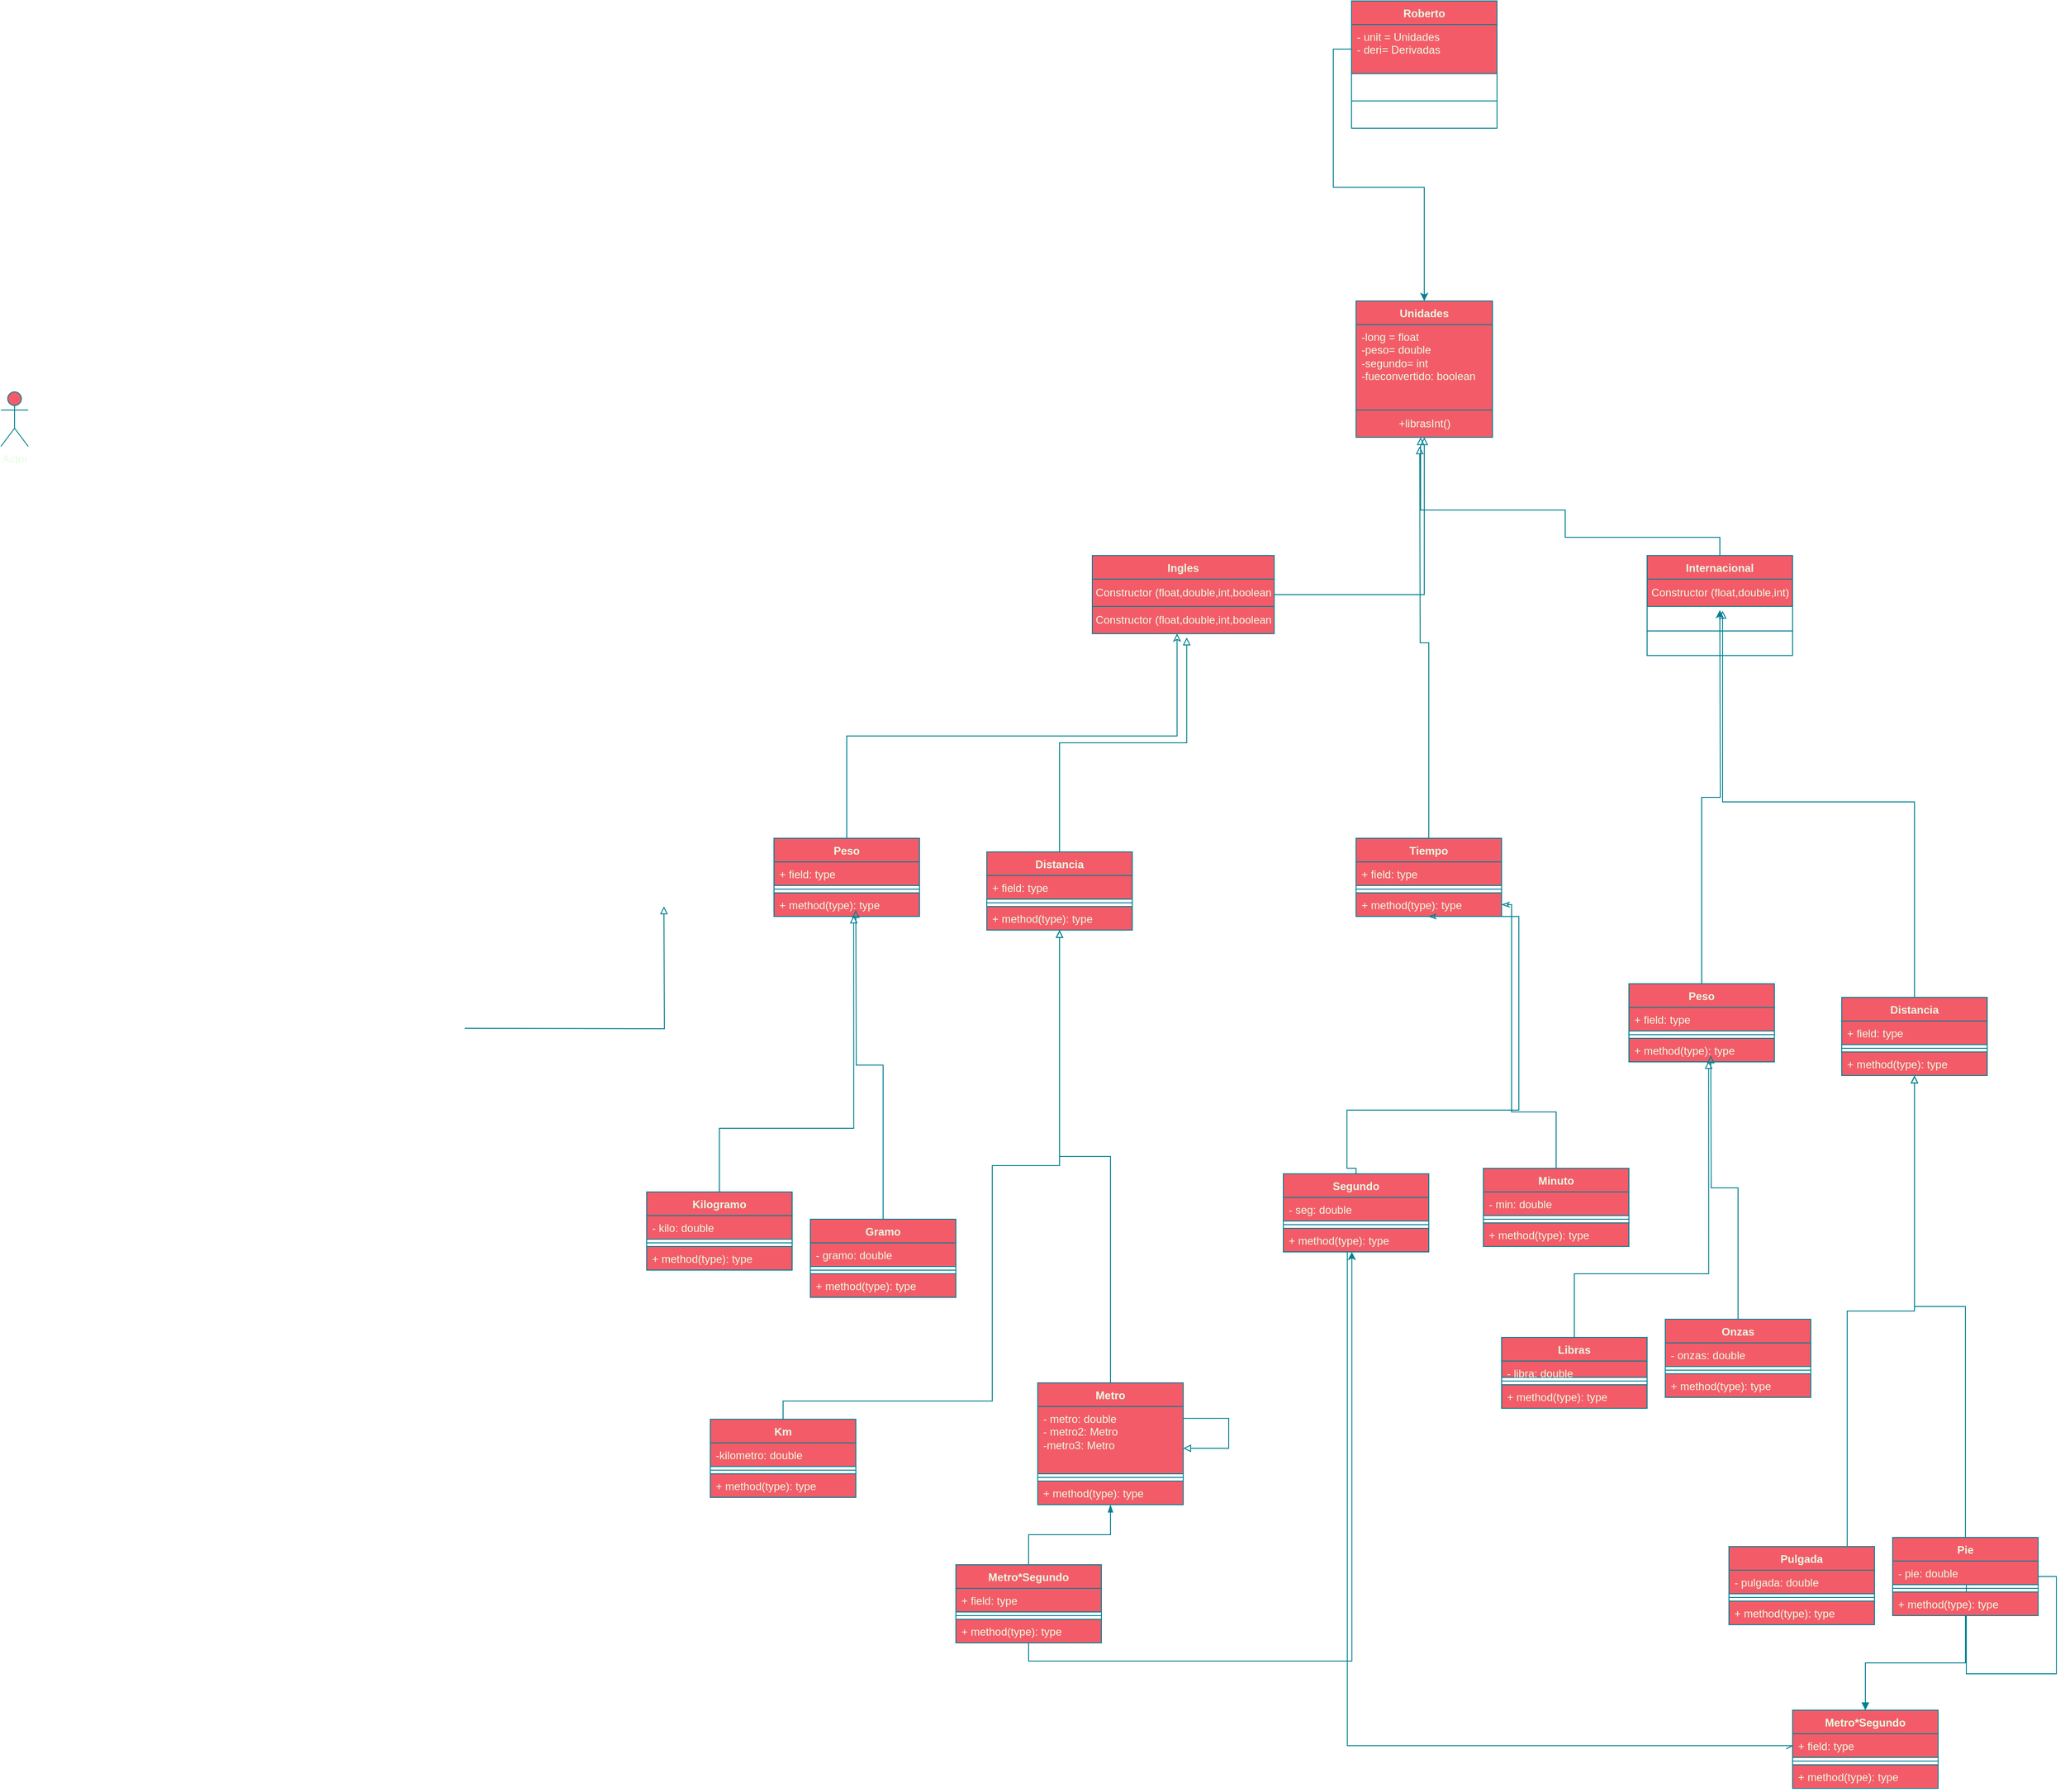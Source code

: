 <mxfile version="21.7.5" type="device">
  <diagram id="C5RBs43oDa-KdzZeNtuy" name="Page-1">
    <mxGraphModel dx="4323" dy="2714" grid="1" gridSize="10" guides="1" tooltips="1" connect="1" arrows="1" fold="1" page="1" pageScale="1" pageWidth="1169" pageHeight="1654" math="0" shadow="0">
      <root>
        <mxCell id="WIyWlLk6GJQsqaUBKTNV-0" />
        <mxCell id="WIyWlLk6GJQsqaUBKTNV-1" parent="WIyWlLk6GJQsqaUBKTNV-0" />
        <mxCell id="VyTXjk0kCN2HJbm0S18i-4" value="Unidades" style="swimlane;fontStyle=1;align=center;verticalAlign=top;childLayout=stackLayout;horizontal=1;startSize=26;horizontalStack=0;resizeParent=1;resizeParentMax=0;resizeLast=0;collapsible=1;marginBottom=0;whiteSpace=wrap;html=1;fillColor=#F45B69;strokeColor=#028090;labelBackgroundColor=none;fontColor=#E4FDE1;" parent="WIyWlLk6GJQsqaUBKTNV-1" vertex="1">
          <mxGeometry x="90" y="60" width="150" height="150" as="geometry" />
        </mxCell>
        <mxCell id="VyTXjk0kCN2HJbm0S18i-5" value="-long = float&lt;br&gt;-peso= double&lt;br&gt;-segundo= int&lt;br&gt;-fueconvertido: boolean" style="text;strokeColor=#028090;fillColor=#F45B69;align=left;verticalAlign=top;spacingLeft=4;spacingRight=4;overflow=hidden;rotatable=0;points=[[0,0.5],[1,0.5]];portConstraint=eastwest;whiteSpace=wrap;html=1;labelBackgroundColor=none;fontColor=#E4FDE1;" parent="VyTXjk0kCN2HJbm0S18i-4" vertex="1">
          <mxGeometry y="26" width="150" height="94" as="geometry" />
        </mxCell>
        <mxCell id="dSp-UwlXpoQH9ZYIVEOs-34" value="+librasInt()" style="text;html=1;align=center;verticalAlign=middle;resizable=0;points=[];autosize=1;fillColor=#F45B69;strokeColor=#028090;labelBackgroundColor=none;fontColor=#E4FDE1;" parent="VyTXjk0kCN2HJbm0S18i-4" vertex="1">
          <mxGeometry y="120" width="150" height="30" as="geometry" />
        </mxCell>
        <mxCell id="dSp-UwlXpoQH9ZYIVEOs-2" style="edgeStyle=orthogonalEdgeStyle;rounded=0;orthogonalLoop=1;jettySize=auto;html=1;exitX=0.5;exitY=0;exitDx=0;exitDy=0;endArrow=block;endFill=0;fillColor=#F45B69;strokeColor=#028090;labelBackgroundColor=none;fontColor=default;" parent="WIyWlLk6GJQsqaUBKTNV-1" source="VyTXjk0kCN2HJbm0S18i-8" target="VyTXjk0kCN2HJbm0S18i-4" edge="1">
          <mxGeometry relative="1" as="geometry">
            <mxPoint x="160.61" y="231.976" as="targetPoint" />
            <Array as="points">
              <mxPoint x="320" y="320" />
              <mxPoint x="320" y="290" />
              <mxPoint x="161" y="290" />
            </Array>
          </mxGeometry>
        </mxCell>
        <mxCell id="VyTXjk0kCN2HJbm0S18i-8" value="Internacional" style="swimlane;fontStyle=1;align=center;verticalAlign=top;childLayout=stackLayout;horizontal=1;startSize=26;horizontalStack=0;resizeParent=1;resizeParentMax=0;resizeLast=0;collapsible=1;marginBottom=0;whiteSpace=wrap;html=1;fillColor=#F45B69;strokeColor=#028090;labelBackgroundColor=none;fontColor=#E4FDE1;" parent="WIyWlLk6GJQsqaUBKTNV-1" vertex="1">
          <mxGeometry x="410" y="340" width="160" height="110" as="geometry" />
        </mxCell>
        <mxCell id="dSp-UwlXpoQH9ZYIVEOs-40" value="Constructor (float,double,int)" style="text;html=1;align=center;verticalAlign=middle;resizable=0;points=[];autosize=1;strokeColor=#028090;fillColor=#F45B69;labelBackgroundColor=none;fontColor=#E4FDE1;" parent="VyTXjk0kCN2HJbm0S18i-8" vertex="1">
          <mxGeometry y="26" width="160" height="30" as="geometry" />
        </mxCell>
        <mxCell id="VyTXjk0kCN2HJbm0S18i-10" value="" style="line;strokeWidth=1;fillColor=#F45B69;align=left;verticalAlign=middle;spacingTop=-1;spacingLeft=3;spacingRight=3;rotatable=0;labelPosition=right;points=[];portConstraint=eastwest;strokeColor=#028090;labelBackgroundColor=none;fontColor=#E4FDE1;" parent="VyTXjk0kCN2HJbm0S18i-8" vertex="1">
          <mxGeometry y="56" width="160" height="54" as="geometry" />
        </mxCell>
        <mxCell id="dSp-UwlXpoQH9ZYIVEOs-1" style="edgeStyle=orthogonalEdgeStyle;rounded=0;orthogonalLoop=1;jettySize=auto;html=1;endArrow=block;endFill=0;fillColor=#F45B69;strokeColor=#028090;labelBackgroundColor=none;fontColor=default;" parent="WIyWlLk6GJQsqaUBKTNV-1" source="dSp-UwlXpoQH9ZYIVEOs-51" target="VyTXjk0kCN2HJbm0S18i-4" edge="1">
          <mxGeometry relative="1" as="geometry">
            <mxPoint x="120" y="330" as="sourcePoint" />
            <mxPoint x="159.93" y="230" as="targetPoint" />
          </mxGeometry>
        </mxCell>
        <mxCell id="dSp-UwlXpoQH9ZYIVEOs-9" value="Roberto" style="swimlane;fontStyle=1;align=center;verticalAlign=top;childLayout=stackLayout;horizontal=1;startSize=26;horizontalStack=0;resizeParent=1;resizeParentMax=0;resizeLast=0;collapsible=1;marginBottom=0;whiteSpace=wrap;html=1;fillColor=#F45B69;strokeColor=#028090;labelBackgroundColor=none;fontColor=#E4FDE1;" parent="WIyWlLk6GJQsqaUBKTNV-1" vertex="1">
          <mxGeometry x="85" y="-270" width="160" height="140" as="geometry" />
        </mxCell>
        <mxCell id="dSp-UwlXpoQH9ZYIVEOs-10" value="- unit = Unidades&lt;br&gt;- deri= Derivadas&lt;br&gt;" style="text;strokeColor=#028090;fillColor=#F45B69;align=left;verticalAlign=top;spacingLeft=4;spacingRight=4;overflow=hidden;rotatable=0;points=[[0,0.5],[1,0.5]];portConstraint=eastwest;whiteSpace=wrap;html=1;labelBackgroundColor=none;fontColor=#E4FDE1;" parent="dSp-UwlXpoQH9ZYIVEOs-9" vertex="1">
          <mxGeometry y="26" width="160" height="54" as="geometry" />
        </mxCell>
        <mxCell id="dSp-UwlXpoQH9ZYIVEOs-11" value="" style="line;strokeWidth=1;fillColor=#F45B69;align=left;verticalAlign=middle;spacingTop=-1;spacingLeft=3;spacingRight=3;rotatable=0;labelPosition=right;points=[];portConstraint=eastwest;strokeColor=#028090;labelBackgroundColor=none;fontColor=#E4FDE1;" parent="dSp-UwlXpoQH9ZYIVEOs-9" vertex="1">
          <mxGeometry y="80" width="160" height="60" as="geometry" />
        </mxCell>
        <mxCell id="dSp-UwlXpoQH9ZYIVEOs-16" style="edgeStyle=orthogonalEdgeStyle;rounded=0;orthogonalLoop=1;jettySize=auto;html=1;exitX=0;exitY=0.5;exitDx=0;exitDy=0;entryX=0.5;entryY=0;entryDx=0;entryDy=0;fillColor=#F45B69;strokeColor=#028090;labelBackgroundColor=none;fontColor=default;" parent="WIyWlLk6GJQsqaUBKTNV-1" source="dSp-UwlXpoQH9ZYIVEOs-10" target="VyTXjk0kCN2HJbm0S18i-4" edge="1">
          <mxGeometry relative="1" as="geometry" />
        </mxCell>
        <mxCell id="dSp-UwlXpoQH9ZYIVEOs-51" value="Ingles" style="swimlane;fontStyle=1;align=center;verticalAlign=top;childLayout=stackLayout;horizontal=1;startSize=26;horizontalStack=0;resizeParent=1;resizeParentMax=0;resizeLast=0;collapsible=1;marginBottom=0;whiteSpace=wrap;html=1;fillColor=#F45B69;strokeColor=#028090;labelBackgroundColor=none;fontColor=#E4FDE1;" parent="WIyWlLk6GJQsqaUBKTNV-1" vertex="1">
          <mxGeometry x="-200" y="340" width="200" height="86" as="geometry" />
        </mxCell>
        <mxCell id="dSp-UwlXpoQH9ZYIVEOs-46" value="Constructor (float,double,int,boolean" style="text;html=1;align=center;verticalAlign=middle;resizable=0;points=[];autosize=1;strokeColor=#028090;fillColor=#F45B69;labelBackgroundColor=none;fontColor=#E4FDE1;" parent="dSp-UwlXpoQH9ZYIVEOs-51" vertex="1">
          <mxGeometry y="26" width="200" height="30" as="geometry" />
        </mxCell>
        <mxCell id="SeGdhE533P4ftX6IuMBv-0" value="Constructor (float,double,int,boolean" style="text;html=1;align=center;verticalAlign=middle;resizable=0;points=[];autosize=1;strokeColor=#028090;fillColor=#F45B69;labelBackgroundColor=none;fontColor=#E4FDE1;" vertex="1" parent="dSp-UwlXpoQH9ZYIVEOs-51">
          <mxGeometry y="56" width="200" height="30" as="geometry" />
        </mxCell>
        <mxCell id="SeGdhE533P4ftX6IuMBv-14" style="edgeStyle=orthogonalEdgeStyle;rounded=0;orthogonalLoop=1;jettySize=auto;html=1;exitX=0.5;exitY=0;exitDx=0;exitDy=0;endArrow=classic;endFill=0;fillColor=#F45B69;strokeColor=#028090;labelBackgroundColor=none;fontColor=default;entryX=0.466;entryY=0.997;entryDx=0;entryDy=0;entryPerimeter=0;" edge="1" parent="WIyWlLk6GJQsqaUBKTNV-1" source="SeGdhE533P4ftX6IuMBv-5" target="SeGdhE533P4ftX6IuMBv-0">
          <mxGeometry relative="1" as="geometry">
            <mxPoint x="100" y="420" as="targetPoint" />
          </mxGeometry>
        </mxCell>
        <mxCell id="SeGdhE533P4ftX6IuMBv-5" value="Peso" style="swimlane;fontStyle=1;align=center;verticalAlign=top;childLayout=stackLayout;horizontal=1;startSize=26;horizontalStack=0;resizeParent=1;resizeParentMax=0;resizeLast=0;collapsible=1;marginBottom=0;whiteSpace=wrap;html=1;fillColor=#F45B69;strokeColor=#028090;labelBackgroundColor=none;fontColor=#E4FDE1;" vertex="1" parent="WIyWlLk6GJQsqaUBKTNV-1">
          <mxGeometry x="-550" y="651" width="160" height="86" as="geometry" />
        </mxCell>
        <mxCell id="SeGdhE533P4ftX6IuMBv-6" value="+ field: type" style="text;strokeColor=#028090;fillColor=#F45B69;align=left;verticalAlign=top;spacingLeft=4;spacingRight=4;overflow=hidden;rotatable=0;points=[[0,0.5],[1,0.5]];portConstraint=eastwest;whiteSpace=wrap;html=1;labelBackgroundColor=none;fontColor=#E4FDE1;" vertex="1" parent="SeGdhE533P4ftX6IuMBv-5">
          <mxGeometry y="26" width="160" height="26" as="geometry" />
        </mxCell>
        <mxCell id="SeGdhE533P4ftX6IuMBv-7" value="" style="line;strokeWidth=1;fillColor=#F45B69;align=left;verticalAlign=middle;spacingTop=-1;spacingLeft=3;spacingRight=3;rotatable=0;labelPosition=right;points=[];portConstraint=eastwest;strokeColor=#028090;labelBackgroundColor=none;fontColor=#E4FDE1;" vertex="1" parent="SeGdhE533P4ftX6IuMBv-5">
          <mxGeometry y="52" width="160" height="8" as="geometry" />
        </mxCell>
        <mxCell id="SeGdhE533P4ftX6IuMBv-8" value="+ method(type): type" style="text;strokeColor=#028090;fillColor=#F45B69;align=left;verticalAlign=top;spacingLeft=4;spacingRight=4;overflow=hidden;rotatable=0;points=[[0,0.5],[1,0.5]];portConstraint=eastwest;whiteSpace=wrap;html=1;labelBackgroundColor=none;fontColor=#E4FDE1;" vertex="1" parent="SeGdhE533P4ftX6IuMBv-5">
          <mxGeometry y="60" width="160" height="26" as="geometry" />
        </mxCell>
        <mxCell id="SeGdhE533P4ftX6IuMBv-15" style="edgeStyle=orthogonalEdgeStyle;rounded=0;orthogonalLoop=1;jettySize=auto;html=1;exitX=0.5;exitY=0;exitDx=0;exitDy=0;entryX=0.519;entryY=1.143;entryDx=0;entryDy=0;entryPerimeter=0;endArrow=block;endFill=0;fillColor=#F45B69;strokeColor=#028090;labelBackgroundColor=none;fontColor=default;" edge="1" parent="WIyWlLk6GJQsqaUBKTNV-1" source="SeGdhE533P4ftX6IuMBv-9" target="SeGdhE533P4ftX6IuMBv-0">
          <mxGeometry relative="1" as="geometry" />
        </mxCell>
        <mxCell id="SeGdhE533P4ftX6IuMBv-9" value="Distancia" style="swimlane;fontStyle=1;align=center;verticalAlign=top;childLayout=stackLayout;horizontal=1;startSize=26;horizontalStack=0;resizeParent=1;resizeParentMax=0;resizeLast=0;collapsible=1;marginBottom=0;whiteSpace=wrap;html=1;fillColor=#F45B69;strokeColor=#028090;labelBackgroundColor=none;fontColor=#E4FDE1;" vertex="1" parent="WIyWlLk6GJQsqaUBKTNV-1">
          <mxGeometry x="-316" y="666" width="160" height="86" as="geometry" />
        </mxCell>
        <mxCell id="SeGdhE533P4ftX6IuMBv-10" value="+ field: type" style="text;strokeColor=#028090;fillColor=#F45B69;align=left;verticalAlign=top;spacingLeft=4;spacingRight=4;overflow=hidden;rotatable=0;points=[[0,0.5],[1,0.5]];portConstraint=eastwest;whiteSpace=wrap;html=1;labelBackgroundColor=none;fontColor=#E4FDE1;" vertex="1" parent="SeGdhE533P4ftX6IuMBv-9">
          <mxGeometry y="26" width="160" height="26" as="geometry" />
        </mxCell>
        <mxCell id="SeGdhE533P4ftX6IuMBv-11" value="" style="line;strokeWidth=1;fillColor=#F45B69;align=left;verticalAlign=middle;spacingTop=-1;spacingLeft=3;spacingRight=3;rotatable=0;labelPosition=right;points=[];portConstraint=eastwest;strokeColor=#028090;labelBackgroundColor=none;fontColor=#E4FDE1;" vertex="1" parent="SeGdhE533P4ftX6IuMBv-9">
          <mxGeometry y="52" width="160" height="8" as="geometry" />
        </mxCell>
        <mxCell id="SeGdhE533P4ftX6IuMBv-12" value="+ method(type): type" style="text;strokeColor=#028090;fillColor=#F45B69;align=left;verticalAlign=top;spacingLeft=4;spacingRight=4;overflow=hidden;rotatable=0;points=[[0,0.5],[1,0.5]];portConstraint=eastwest;whiteSpace=wrap;html=1;labelBackgroundColor=none;fontColor=#E4FDE1;" vertex="1" parent="SeGdhE533P4ftX6IuMBv-9">
          <mxGeometry y="60" width="160" height="26" as="geometry" />
        </mxCell>
        <mxCell id="SeGdhE533P4ftX6IuMBv-86" style="edgeStyle=orthogonalEdgeStyle;rounded=0;orthogonalLoop=1;jettySize=auto;html=1;exitX=0.5;exitY=0;exitDx=0;exitDy=0;entryX=0.548;entryY=0.962;entryDx=0;entryDy=0;entryPerimeter=0;endArrow=block;endFill=0;fillColor=#F45B69;strokeColor=#028090;labelBackgroundColor=none;fontColor=default;" edge="1" parent="WIyWlLk6GJQsqaUBKTNV-1" source="SeGdhE533P4ftX6IuMBv-70" target="SeGdhE533P4ftX6IuMBv-8">
          <mxGeometry relative="1" as="geometry">
            <Array as="points">
              <mxPoint x="-610" y="970" />
              <mxPoint x="-462" y="970" />
            </Array>
          </mxGeometry>
        </mxCell>
        <mxCell id="SeGdhE533P4ftX6IuMBv-70" value="Kilogramo" style="swimlane;fontStyle=1;align=center;verticalAlign=top;childLayout=stackLayout;horizontal=1;startSize=26;horizontalStack=0;resizeParent=1;resizeParentMax=0;resizeLast=0;collapsible=1;marginBottom=0;whiteSpace=wrap;html=1;fillColor=#F45B69;strokeColor=#028090;labelBackgroundColor=none;fontColor=#E4FDE1;" vertex="1" parent="WIyWlLk6GJQsqaUBKTNV-1">
          <mxGeometry x="-690" y="1040" width="160" height="86" as="geometry" />
        </mxCell>
        <mxCell id="SeGdhE533P4ftX6IuMBv-71" value="- kilo: double" style="text;strokeColor=#028090;fillColor=#F45B69;align=left;verticalAlign=top;spacingLeft=4;spacingRight=4;overflow=hidden;rotatable=0;points=[[0,0.5],[1,0.5]];portConstraint=eastwest;whiteSpace=wrap;html=1;labelBackgroundColor=none;fontColor=#E4FDE1;" vertex="1" parent="SeGdhE533P4ftX6IuMBv-70">
          <mxGeometry y="26" width="160" height="26" as="geometry" />
        </mxCell>
        <mxCell id="SeGdhE533P4ftX6IuMBv-72" value="" style="line;strokeWidth=1;fillColor=#F45B69;align=left;verticalAlign=middle;spacingTop=-1;spacingLeft=3;spacingRight=3;rotatable=0;labelPosition=right;points=[];portConstraint=eastwest;strokeColor=#028090;labelBackgroundColor=none;fontColor=#E4FDE1;" vertex="1" parent="SeGdhE533P4ftX6IuMBv-70">
          <mxGeometry y="52" width="160" height="8" as="geometry" />
        </mxCell>
        <mxCell id="SeGdhE533P4ftX6IuMBv-73" value="+ method(type): type" style="text;strokeColor=#028090;fillColor=#F45B69;align=left;verticalAlign=top;spacingLeft=4;spacingRight=4;overflow=hidden;rotatable=0;points=[[0,0.5],[1,0.5]];portConstraint=eastwest;whiteSpace=wrap;html=1;labelBackgroundColor=none;fontColor=#E4FDE1;" vertex="1" parent="SeGdhE533P4ftX6IuMBv-70">
          <mxGeometry y="60" width="160" height="26" as="geometry" />
        </mxCell>
        <mxCell id="SeGdhE533P4ftX6IuMBv-87" style="edgeStyle=orthogonalEdgeStyle;rounded=0;orthogonalLoop=1;jettySize=auto;html=1;exitX=0.5;exitY=0;exitDx=0;exitDy=0;endArrow=block;endFill=0;fillColor=#F45B69;strokeColor=#028090;labelBackgroundColor=none;fontColor=default;" edge="1" parent="WIyWlLk6GJQsqaUBKTNV-1" source="SeGdhE533P4ftX6IuMBv-74">
          <mxGeometry relative="1" as="geometry">
            <mxPoint x="-460" y="730" as="targetPoint" />
          </mxGeometry>
        </mxCell>
        <mxCell id="SeGdhE533P4ftX6IuMBv-74" value="Gramo" style="swimlane;fontStyle=1;align=center;verticalAlign=top;childLayout=stackLayout;horizontal=1;startSize=26;horizontalStack=0;resizeParent=1;resizeParentMax=0;resizeLast=0;collapsible=1;marginBottom=0;whiteSpace=wrap;html=1;fillColor=#F45B69;strokeColor=#028090;labelBackgroundColor=none;fontColor=#E4FDE1;" vertex="1" parent="WIyWlLk6GJQsqaUBKTNV-1">
          <mxGeometry x="-510" y="1070" width="160" height="86" as="geometry" />
        </mxCell>
        <mxCell id="SeGdhE533P4ftX6IuMBv-75" value="- gramo: double" style="text;strokeColor=#028090;fillColor=#F45B69;align=left;verticalAlign=top;spacingLeft=4;spacingRight=4;overflow=hidden;rotatable=0;points=[[0,0.5],[1,0.5]];portConstraint=eastwest;whiteSpace=wrap;html=1;labelBackgroundColor=none;fontColor=#E4FDE1;" vertex="1" parent="SeGdhE533P4ftX6IuMBv-74">
          <mxGeometry y="26" width="160" height="26" as="geometry" />
        </mxCell>
        <mxCell id="SeGdhE533P4ftX6IuMBv-76" value="" style="line;strokeWidth=1;fillColor=#F45B69;align=left;verticalAlign=middle;spacingTop=-1;spacingLeft=3;spacingRight=3;rotatable=0;labelPosition=right;points=[];portConstraint=eastwest;strokeColor=#028090;labelBackgroundColor=none;fontColor=#E4FDE1;" vertex="1" parent="SeGdhE533P4ftX6IuMBv-74">
          <mxGeometry y="52" width="160" height="8" as="geometry" />
        </mxCell>
        <mxCell id="SeGdhE533P4ftX6IuMBv-77" value="+ method(type): type" style="text;strokeColor=#028090;fillColor=#F45B69;align=left;verticalAlign=top;spacingLeft=4;spacingRight=4;overflow=hidden;rotatable=0;points=[[0,0.5],[1,0.5]];portConstraint=eastwest;whiteSpace=wrap;html=1;labelBackgroundColor=none;fontColor=#E4FDE1;" vertex="1" parent="SeGdhE533P4ftX6IuMBv-74">
          <mxGeometry y="60" width="160" height="26" as="geometry" />
        </mxCell>
        <mxCell id="SeGdhE533P4ftX6IuMBv-89" style="edgeStyle=orthogonalEdgeStyle;rounded=0;orthogonalLoop=1;jettySize=auto;html=1;exitX=0.5;exitY=0;exitDx=0;exitDy=0;endArrow=block;endFill=0;fillColor=#F45B69;strokeColor=#028090;labelBackgroundColor=none;fontColor=default;" edge="1" parent="WIyWlLk6GJQsqaUBKTNV-1" source="SeGdhE533P4ftX6IuMBv-78" target="SeGdhE533P4ftX6IuMBv-9">
          <mxGeometry relative="1" as="geometry">
            <Array as="points">
              <mxPoint x="-310" y="1270" />
              <mxPoint x="-310" y="1011" />
              <mxPoint x="-236" y="1011" />
            </Array>
          </mxGeometry>
        </mxCell>
        <mxCell id="SeGdhE533P4ftX6IuMBv-78" value="Km" style="swimlane;fontStyle=1;align=center;verticalAlign=top;childLayout=stackLayout;horizontal=1;startSize=26;horizontalStack=0;resizeParent=1;resizeParentMax=0;resizeLast=0;collapsible=1;marginBottom=0;whiteSpace=wrap;html=1;fillColor=#F45B69;strokeColor=#028090;labelBackgroundColor=none;fontColor=#E4FDE1;" vertex="1" parent="WIyWlLk6GJQsqaUBKTNV-1">
          <mxGeometry x="-620" y="1290" width="160" height="86" as="geometry" />
        </mxCell>
        <mxCell id="SeGdhE533P4ftX6IuMBv-79" value="-kilometro: double" style="text;strokeColor=#028090;fillColor=#F45B69;align=left;verticalAlign=top;spacingLeft=4;spacingRight=4;overflow=hidden;rotatable=0;points=[[0,0.5],[1,0.5]];portConstraint=eastwest;whiteSpace=wrap;html=1;labelBackgroundColor=none;fontColor=#E4FDE1;" vertex="1" parent="SeGdhE533P4ftX6IuMBv-78">
          <mxGeometry y="26" width="160" height="26" as="geometry" />
        </mxCell>
        <mxCell id="SeGdhE533P4ftX6IuMBv-80" value="" style="line;strokeWidth=1;fillColor=#F45B69;align=left;verticalAlign=middle;spacingTop=-1;spacingLeft=3;spacingRight=3;rotatable=0;labelPosition=right;points=[];portConstraint=eastwest;strokeColor=#028090;labelBackgroundColor=none;fontColor=#E4FDE1;" vertex="1" parent="SeGdhE533P4ftX6IuMBv-78">
          <mxGeometry y="52" width="160" height="8" as="geometry" />
        </mxCell>
        <mxCell id="SeGdhE533P4ftX6IuMBv-81" value="+ method(type): type" style="text;strokeColor=#028090;fillColor=#F45B69;align=left;verticalAlign=top;spacingLeft=4;spacingRight=4;overflow=hidden;rotatable=0;points=[[0,0.5],[1,0.5]];portConstraint=eastwest;whiteSpace=wrap;html=1;labelBackgroundColor=none;fontColor=#E4FDE1;" vertex="1" parent="SeGdhE533P4ftX6IuMBv-78">
          <mxGeometry y="60" width="160" height="26" as="geometry" />
        </mxCell>
        <mxCell id="SeGdhE533P4ftX6IuMBv-91" style="edgeStyle=orthogonalEdgeStyle;rounded=0;orthogonalLoop=1;jettySize=auto;html=1;exitX=0.5;exitY=0;exitDx=0;exitDy=0;endArrow=block;endFill=0;fillColor=#F45B69;strokeColor=#028090;labelBackgroundColor=none;fontColor=default;" edge="1" parent="WIyWlLk6GJQsqaUBKTNV-1" source="SeGdhE533P4ftX6IuMBv-82" target="SeGdhE533P4ftX6IuMBv-9">
          <mxGeometry relative="1" as="geometry" />
        </mxCell>
        <mxCell id="SeGdhE533P4ftX6IuMBv-163" style="edgeStyle=orthogonalEdgeStyle;rounded=0;orthogonalLoop=1;jettySize=auto;html=1;exitX=0.5;exitY=1;exitDx=0;exitDy=0;entryX=0.5;entryY=0;entryDx=0;entryDy=0;strokeColor=#028090;fontColor=#E4FDE1;fillColor=#F45B69;startArrow=blockThin;startFill=1;endArrow=none;endFill=0;" edge="1" parent="WIyWlLk6GJQsqaUBKTNV-1" source="SeGdhE533P4ftX6IuMBv-82" target="SeGdhE533P4ftX6IuMBv-138">
          <mxGeometry relative="1" as="geometry" />
        </mxCell>
        <mxCell id="SeGdhE533P4ftX6IuMBv-82" value="Metro" style="swimlane;fontStyle=1;align=center;verticalAlign=top;childLayout=stackLayout;horizontal=1;startSize=26;horizontalStack=0;resizeParent=1;resizeParentMax=0;resizeLast=0;collapsible=1;marginBottom=0;whiteSpace=wrap;html=1;fillColor=#F45B69;strokeColor=#028090;labelBackgroundColor=none;fontColor=#E4FDE1;" vertex="1" parent="WIyWlLk6GJQsqaUBKTNV-1">
          <mxGeometry x="-260" y="1250" width="160" height="134" as="geometry" />
        </mxCell>
        <mxCell id="SeGdhE533P4ftX6IuMBv-144" style="edgeStyle=orthogonalEdgeStyle;rounded=0;orthogonalLoop=1;jettySize=auto;html=1;exitX=1;exitY=0.5;exitDx=0;exitDy=0;endArrow=block;endFill=0;fillColor=#F45B69;strokeColor=#028090;labelBackgroundColor=none;fontColor=default;" edge="1" parent="SeGdhE533P4ftX6IuMBv-82" source="SeGdhE533P4ftX6IuMBv-83" target="SeGdhE533P4ftX6IuMBv-82">
          <mxGeometry relative="1" as="geometry">
            <mxPoint x="90" y="160" as="targetPoint" />
            <Array as="points">
              <mxPoint x="210" y="39" />
              <mxPoint x="210" y="72" />
            </Array>
          </mxGeometry>
        </mxCell>
        <mxCell id="SeGdhE533P4ftX6IuMBv-83" value="- metro: double&lt;br&gt;- metro2: Metro&lt;br&gt;-metro3: Metro" style="text;strokeColor=#028090;fillColor=#F45B69;align=left;verticalAlign=top;spacingLeft=4;spacingRight=4;overflow=hidden;rotatable=0;points=[[0,0.5],[1,0.5]];portConstraint=eastwest;whiteSpace=wrap;html=1;labelBackgroundColor=none;fontColor=#E4FDE1;" vertex="1" parent="SeGdhE533P4ftX6IuMBv-82">
          <mxGeometry y="26" width="160" height="74" as="geometry" />
        </mxCell>
        <mxCell id="SeGdhE533P4ftX6IuMBv-84" value="" style="line;strokeWidth=1;fillColor=#F45B69;align=left;verticalAlign=middle;spacingTop=-1;spacingLeft=3;spacingRight=3;rotatable=0;labelPosition=right;points=[];portConstraint=eastwest;strokeColor=#028090;labelBackgroundColor=none;fontColor=#E4FDE1;" vertex="1" parent="SeGdhE533P4ftX6IuMBv-82">
          <mxGeometry y="100" width="160" height="8" as="geometry" />
        </mxCell>
        <mxCell id="SeGdhE533P4ftX6IuMBv-85" value="+ method(type): type" style="text;strokeColor=#028090;fillColor=#F45B69;align=left;verticalAlign=top;spacingLeft=4;spacingRight=4;overflow=hidden;rotatable=0;points=[[0,0.5],[1,0.5]];portConstraint=eastwest;whiteSpace=wrap;html=1;labelBackgroundColor=none;fontColor=#E4FDE1;" vertex="1" parent="SeGdhE533P4ftX6IuMBv-82">
          <mxGeometry y="108" width="160" height="26" as="geometry" />
        </mxCell>
        <mxCell id="SeGdhE533P4ftX6IuMBv-92" style="edgeStyle=orthogonalEdgeStyle;rounded=0;orthogonalLoop=1;jettySize=auto;html=1;exitX=0.5;exitY=0;exitDx=0;exitDy=0;endArrow=block;endFill=0;fillColor=#F45B69;strokeColor=#028090;labelBackgroundColor=none;fontColor=default;" edge="1" parent="WIyWlLk6GJQsqaUBKTNV-1" source="SeGdhE533P4ftX6IuMBv-93">
          <mxGeometry relative="1" as="geometry">
            <mxPoint x="160" y="220" as="targetPoint" />
          </mxGeometry>
        </mxCell>
        <mxCell id="SeGdhE533P4ftX6IuMBv-93" value="Tiempo" style="swimlane;fontStyle=1;align=center;verticalAlign=top;childLayout=stackLayout;horizontal=1;startSize=26;horizontalStack=0;resizeParent=1;resizeParentMax=0;resizeLast=0;collapsible=1;marginBottom=0;whiteSpace=wrap;html=1;fillColor=#F45B69;strokeColor=#028090;labelBackgroundColor=none;fontColor=#E4FDE1;" vertex="1" parent="WIyWlLk6GJQsqaUBKTNV-1">
          <mxGeometry x="90" y="651" width="160" height="86" as="geometry" />
        </mxCell>
        <mxCell id="SeGdhE533P4ftX6IuMBv-94" value="+ field: type" style="text;strokeColor=#028090;fillColor=#F45B69;align=left;verticalAlign=top;spacingLeft=4;spacingRight=4;overflow=hidden;rotatable=0;points=[[0,0.5],[1,0.5]];portConstraint=eastwest;whiteSpace=wrap;html=1;labelBackgroundColor=none;fontColor=#E4FDE1;" vertex="1" parent="SeGdhE533P4ftX6IuMBv-93">
          <mxGeometry y="26" width="160" height="26" as="geometry" />
        </mxCell>
        <mxCell id="SeGdhE533P4ftX6IuMBv-95" value="" style="line;strokeWidth=1;fillColor=#F45B69;align=left;verticalAlign=middle;spacingTop=-1;spacingLeft=3;spacingRight=3;rotatable=0;labelPosition=right;points=[];portConstraint=eastwest;strokeColor=#028090;labelBackgroundColor=none;fontColor=#E4FDE1;" vertex="1" parent="SeGdhE533P4ftX6IuMBv-93">
          <mxGeometry y="52" width="160" height="8" as="geometry" />
        </mxCell>
        <mxCell id="SeGdhE533P4ftX6IuMBv-96" value="+ method(type): type" style="text;strokeColor=#028090;fillColor=#F45B69;align=left;verticalAlign=top;spacingLeft=4;spacingRight=4;overflow=hidden;rotatable=0;points=[[0,0.5],[1,0.5]];portConstraint=eastwest;whiteSpace=wrap;html=1;labelBackgroundColor=none;fontColor=#E4FDE1;" vertex="1" parent="SeGdhE533P4ftX6IuMBv-93">
          <mxGeometry y="60" width="160" height="26" as="geometry" />
        </mxCell>
        <mxCell id="SeGdhE533P4ftX6IuMBv-97" style="edgeStyle=orthogonalEdgeStyle;rounded=0;orthogonalLoop=1;jettySize=auto;html=1;exitX=0.5;exitY=0;exitDx=0;exitDy=0;fillColor=#F45B69;strokeColor=#028090;labelBackgroundColor=none;fontColor=default;" edge="1" parent="WIyWlLk6GJQsqaUBKTNV-1" source="SeGdhE533P4ftX6IuMBv-98">
          <mxGeometry relative="1" as="geometry">
            <mxPoint x="490" y="400" as="targetPoint" />
          </mxGeometry>
        </mxCell>
        <mxCell id="SeGdhE533P4ftX6IuMBv-98" value="Peso" style="swimlane;fontStyle=1;align=center;verticalAlign=top;childLayout=stackLayout;horizontal=1;startSize=26;horizontalStack=0;resizeParent=1;resizeParentMax=0;resizeLast=0;collapsible=1;marginBottom=0;whiteSpace=wrap;html=1;fillColor=#F45B69;strokeColor=#028090;labelBackgroundColor=none;fontColor=#E4FDE1;" vertex="1" parent="WIyWlLk6GJQsqaUBKTNV-1">
          <mxGeometry x="390" y="811" width="160" height="86" as="geometry" />
        </mxCell>
        <mxCell id="SeGdhE533P4ftX6IuMBv-99" value="+ field: type" style="text;strokeColor=#028090;fillColor=#F45B69;align=left;verticalAlign=top;spacingLeft=4;spacingRight=4;overflow=hidden;rotatable=0;points=[[0,0.5],[1,0.5]];portConstraint=eastwest;whiteSpace=wrap;html=1;labelBackgroundColor=none;fontColor=#E4FDE1;" vertex="1" parent="SeGdhE533P4ftX6IuMBv-98">
          <mxGeometry y="26" width="160" height="26" as="geometry" />
        </mxCell>
        <mxCell id="SeGdhE533P4ftX6IuMBv-100" value="" style="line;strokeWidth=1;fillColor=#F45B69;align=left;verticalAlign=middle;spacingTop=-1;spacingLeft=3;spacingRight=3;rotatable=0;labelPosition=right;points=[];portConstraint=eastwest;strokeColor=#028090;labelBackgroundColor=none;fontColor=#E4FDE1;" vertex="1" parent="SeGdhE533P4ftX6IuMBv-98">
          <mxGeometry y="52" width="160" height="8" as="geometry" />
        </mxCell>
        <mxCell id="SeGdhE533P4ftX6IuMBv-101" value="+ method(type): type" style="text;strokeColor=#028090;fillColor=#F45B69;align=left;verticalAlign=top;spacingLeft=4;spacingRight=4;overflow=hidden;rotatable=0;points=[[0,0.5],[1,0.5]];portConstraint=eastwest;whiteSpace=wrap;html=1;labelBackgroundColor=none;fontColor=#E4FDE1;" vertex="1" parent="SeGdhE533P4ftX6IuMBv-98">
          <mxGeometry y="60" width="160" height="26" as="geometry" />
        </mxCell>
        <mxCell id="SeGdhE533P4ftX6IuMBv-102" style="edgeStyle=orthogonalEdgeStyle;rounded=0;orthogonalLoop=1;jettySize=auto;html=1;exitX=0.5;exitY=0;exitDx=0;exitDy=0;entryX=0.519;entryY=1.162;entryDx=0;entryDy=0;entryPerimeter=0;endArrow=block;endFill=0;fillColor=#F45B69;strokeColor=#028090;labelBackgroundColor=none;fontColor=default;" edge="1" parent="WIyWlLk6GJQsqaUBKTNV-1" source="SeGdhE533P4ftX6IuMBv-103" target="dSp-UwlXpoQH9ZYIVEOs-40">
          <mxGeometry relative="1" as="geometry">
            <mxPoint x="1044" y="590" as="targetPoint" />
          </mxGeometry>
        </mxCell>
        <mxCell id="SeGdhE533P4ftX6IuMBv-103" value="Distancia" style="swimlane;fontStyle=1;align=center;verticalAlign=top;childLayout=stackLayout;horizontal=1;startSize=26;horizontalStack=0;resizeParent=1;resizeParentMax=0;resizeLast=0;collapsible=1;marginBottom=0;whiteSpace=wrap;html=1;fillColor=#F45B69;strokeColor=#028090;labelBackgroundColor=none;fontColor=#E4FDE1;" vertex="1" parent="WIyWlLk6GJQsqaUBKTNV-1">
          <mxGeometry x="624" y="826" width="160" height="86" as="geometry" />
        </mxCell>
        <mxCell id="SeGdhE533P4ftX6IuMBv-104" value="+ field: type" style="text;strokeColor=#028090;fillColor=#F45B69;align=left;verticalAlign=top;spacingLeft=4;spacingRight=4;overflow=hidden;rotatable=0;points=[[0,0.5],[1,0.5]];portConstraint=eastwest;whiteSpace=wrap;html=1;labelBackgroundColor=none;fontColor=#E4FDE1;" vertex="1" parent="SeGdhE533P4ftX6IuMBv-103">
          <mxGeometry y="26" width="160" height="26" as="geometry" />
        </mxCell>
        <mxCell id="SeGdhE533P4ftX6IuMBv-105" value="" style="line;strokeWidth=1;fillColor=#F45B69;align=left;verticalAlign=middle;spacingTop=-1;spacingLeft=3;spacingRight=3;rotatable=0;labelPosition=right;points=[];portConstraint=eastwest;strokeColor=#028090;labelBackgroundColor=none;fontColor=#E4FDE1;" vertex="1" parent="SeGdhE533P4ftX6IuMBv-103">
          <mxGeometry y="52" width="160" height="8" as="geometry" />
        </mxCell>
        <mxCell id="SeGdhE533P4ftX6IuMBv-106" value="+ method(type): type" style="text;strokeColor=#028090;fillColor=#F45B69;align=left;verticalAlign=top;spacingLeft=4;spacingRight=4;overflow=hidden;rotatable=0;points=[[0,0.5],[1,0.5]];portConstraint=eastwest;whiteSpace=wrap;html=1;labelBackgroundColor=none;fontColor=#E4FDE1;" vertex="1" parent="SeGdhE533P4ftX6IuMBv-103">
          <mxGeometry y="60" width="160" height="26" as="geometry" />
        </mxCell>
        <mxCell id="SeGdhE533P4ftX6IuMBv-107" style="edgeStyle=orthogonalEdgeStyle;rounded=0;orthogonalLoop=1;jettySize=auto;html=1;exitX=0.5;exitY=0;exitDx=0;exitDy=0;endArrow=classicThin;endFill=0;fillColor=#F45B69;strokeColor=#028090;labelBackgroundColor=none;fontColor=default;" edge="1" parent="WIyWlLk6GJQsqaUBKTNV-1" source="SeGdhE533P4ftX6IuMBv-108" target="SeGdhE533P4ftX6IuMBv-96">
          <mxGeometry relative="1" as="geometry">
            <mxPoint x="260" y="890" as="targetPoint" />
            <Array as="points">
              <mxPoint x="310" y="952" />
              <mxPoint x="261" y="952" />
              <mxPoint x="261" y="724" />
            </Array>
          </mxGeometry>
        </mxCell>
        <mxCell id="SeGdhE533P4ftX6IuMBv-112" style="edgeStyle=orthogonalEdgeStyle;rounded=0;orthogonalLoop=1;jettySize=auto;html=1;exitX=0.5;exitY=0;exitDx=0;exitDy=0;entryX=0.496;entryY=1;entryDx=0;entryDy=0;entryPerimeter=0;endArrow=classicThin;endFill=0;fillColor=#F45B69;strokeColor=#028090;labelBackgroundColor=none;fontColor=default;" edge="1" parent="WIyWlLk6GJQsqaUBKTNV-1" source="SeGdhE533P4ftX6IuMBv-113" target="SeGdhE533P4ftX6IuMBv-96">
          <mxGeometry relative="1" as="geometry">
            <Array as="points">
              <mxPoint x="90" y="1014" />
              <mxPoint x="80" y="1014" />
              <mxPoint x="80" y="950" />
              <mxPoint x="269" y="950" />
            </Array>
          </mxGeometry>
        </mxCell>
        <mxCell id="SeGdhE533P4ftX6IuMBv-113" value="Segundo" style="swimlane;fontStyle=1;align=center;verticalAlign=top;childLayout=stackLayout;horizontal=1;startSize=26;horizontalStack=0;resizeParent=1;resizeParentMax=0;resizeLast=0;collapsible=1;marginBottom=0;whiteSpace=wrap;html=1;fillColor=#F45B69;strokeColor=#028090;labelBackgroundColor=none;fontColor=#E4FDE1;" vertex="1" parent="WIyWlLk6GJQsqaUBKTNV-1">
          <mxGeometry x="10" y="1020" width="160" height="86" as="geometry" />
        </mxCell>
        <mxCell id="SeGdhE533P4ftX6IuMBv-114" value="- seg: double" style="text;strokeColor=#028090;fillColor=#F45B69;align=left;verticalAlign=top;spacingLeft=4;spacingRight=4;overflow=hidden;rotatable=0;points=[[0,0.5],[1,0.5]];portConstraint=eastwest;whiteSpace=wrap;html=1;labelBackgroundColor=none;fontColor=#E4FDE1;" vertex="1" parent="SeGdhE533P4ftX6IuMBv-113">
          <mxGeometry y="26" width="160" height="26" as="geometry" />
        </mxCell>
        <mxCell id="SeGdhE533P4ftX6IuMBv-115" value="" style="line;strokeWidth=1;fillColor=#F45B69;align=left;verticalAlign=middle;spacingTop=-1;spacingLeft=3;spacingRight=3;rotatable=0;labelPosition=right;points=[];portConstraint=eastwest;strokeColor=#028090;labelBackgroundColor=none;fontColor=#E4FDE1;" vertex="1" parent="SeGdhE533P4ftX6IuMBv-113">
          <mxGeometry y="52" width="160" height="8" as="geometry" />
        </mxCell>
        <mxCell id="SeGdhE533P4ftX6IuMBv-116" value="+ method(type): type" style="text;strokeColor=#028090;fillColor=#F45B69;align=left;verticalAlign=top;spacingLeft=4;spacingRight=4;overflow=hidden;rotatable=0;points=[[0,0.5],[1,0.5]];portConstraint=eastwest;whiteSpace=wrap;html=1;labelBackgroundColor=none;fontColor=#E4FDE1;" vertex="1" parent="SeGdhE533P4ftX6IuMBv-113">
          <mxGeometry y="60" width="160" height="26" as="geometry" />
        </mxCell>
        <mxCell id="SeGdhE533P4ftX6IuMBv-117" style="edgeStyle=orthogonalEdgeStyle;rounded=0;orthogonalLoop=1;jettySize=auto;html=1;exitX=0.5;exitY=0;exitDx=0;exitDy=0;entryX=0.548;entryY=0.962;entryDx=0;entryDy=0;entryPerimeter=0;endArrow=block;endFill=0;fillColor=#F45B69;strokeColor=#028090;labelBackgroundColor=none;fontColor=default;" edge="1" parent="WIyWlLk6GJQsqaUBKTNV-1" source="SeGdhE533P4ftX6IuMBv-118" target="SeGdhE533P4ftX6IuMBv-101">
          <mxGeometry relative="1" as="geometry">
            <Array as="points">
              <mxPoint x="330" y="1130" />
              <mxPoint x="478" y="1130" />
            </Array>
          </mxGeometry>
        </mxCell>
        <mxCell id="SeGdhE533P4ftX6IuMBv-118" value="Libras" style="swimlane;fontStyle=1;align=center;verticalAlign=top;childLayout=stackLayout;horizontal=1;startSize=26;horizontalStack=0;resizeParent=1;resizeParentMax=0;resizeLast=0;collapsible=1;marginBottom=0;whiteSpace=wrap;html=1;fillColor=#F45B69;strokeColor=#028090;labelBackgroundColor=none;fontColor=#E4FDE1;" vertex="1" parent="WIyWlLk6GJQsqaUBKTNV-1">
          <mxGeometry x="250" y="1200" width="160" height="78" as="geometry" />
        </mxCell>
        <mxCell id="SeGdhE533P4ftX6IuMBv-119" value="- libra: double" style="text;strokeColor=#028090;fillColor=#F45B69;align=left;verticalAlign=top;spacingLeft=4;spacingRight=4;overflow=hidden;rotatable=0;points=[[0,0.5],[1,0.5]];portConstraint=eastwest;whiteSpace=wrap;html=1;labelBackgroundColor=none;fontColor=#E4FDE1;" vertex="1" parent="SeGdhE533P4ftX6IuMBv-118">
          <mxGeometry y="26" width="160" height="18" as="geometry" />
        </mxCell>
        <mxCell id="SeGdhE533P4ftX6IuMBv-120" value="" style="line;strokeWidth=1;fillColor=#F45B69;align=left;verticalAlign=middle;spacingTop=-1;spacingLeft=3;spacingRight=3;rotatable=0;labelPosition=right;points=[];portConstraint=eastwest;strokeColor=#028090;labelBackgroundColor=none;fontColor=#E4FDE1;" vertex="1" parent="SeGdhE533P4ftX6IuMBv-118">
          <mxGeometry y="44" width="160" height="8" as="geometry" />
        </mxCell>
        <mxCell id="SeGdhE533P4ftX6IuMBv-121" value="+ method(type): type" style="text;strokeColor=#028090;fillColor=#F45B69;align=left;verticalAlign=top;spacingLeft=4;spacingRight=4;overflow=hidden;rotatable=0;points=[[0,0.5],[1,0.5]];portConstraint=eastwest;whiteSpace=wrap;html=1;labelBackgroundColor=none;fontColor=#E4FDE1;" vertex="1" parent="SeGdhE533P4ftX6IuMBv-118">
          <mxGeometry y="52" width="160" height="26" as="geometry" />
        </mxCell>
        <mxCell id="SeGdhE533P4ftX6IuMBv-122" style="edgeStyle=orthogonalEdgeStyle;rounded=0;orthogonalLoop=1;jettySize=auto;html=1;exitX=0.5;exitY=0;exitDx=0;exitDy=0;endArrow=block;endFill=0;fillColor=#F45B69;strokeColor=#028090;labelBackgroundColor=none;fontColor=default;" edge="1" parent="WIyWlLk6GJQsqaUBKTNV-1" source="SeGdhE533P4ftX6IuMBv-123">
          <mxGeometry relative="1" as="geometry">
            <mxPoint x="480" y="890" as="targetPoint" />
          </mxGeometry>
        </mxCell>
        <mxCell id="SeGdhE533P4ftX6IuMBv-123" value="Onzas" style="swimlane;fontStyle=1;align=center;verticalAlign=top;childLayout=stackLayout;horizontal=1;startSize=26;horizontalStack=0;resizeParent=1;resizeParentMax=0;resizeLast=0;collapsible=1;marginBottom=0;whiteSpace=wrap;html=1;fillColor=#F45B69;strokeColor=#028090;labelBackgroundColor=none;fontColor=#E4FDE1;" vertex="1" parent="WIyWlLk6GJQsqaUBKTNV-1">
          <mxGeometry x="430" y="1180" width="160" height="86" as="geometry" />
        </mxCell>
        <mxCell id="SeGdhE533P4ftX6IuMBv-124" value="- onzas: double" style="text;strokeColor=#028090;fillColor=#F45B69;align=left;verticalAlign=top;spacingLeft=4;spacingRight=4;overflow=hidden;rotatable=0;points=[[0,0.5],[1,0.5]];portConstraint=eastwest;whiteSpace=wrap;html=1;labelBackgroundColor=none;fontColor=#E4FDE1;" vertex="1" parent="SeGdhE533P4ftX6IuMBv-123">
          <mxGeometry y="26" width="160" height="26" as="geometry" />
        </mxCell>
        <mxCell id="SeGdhE533P4ftX6IuMBv-125" value="" style="line;strokeWidth=1;fillColor=#F45B69;align=left;verticalAlign=middle;spacingTop=-1;spacingLeft=3;spacingRight=3;rotatable=0;labelPosition=right;points=[];portConstraint=eastwest;strokeColor=#028090;labelBackgroundColor=none;fontColor=#E4FDE1;" vertex="1" parent="SeGdhE533P4ftX6IuMBv-123">
          <mxGeometry y="52" width="160" height="8" as="geometry" />
        </mxCell>
        <mxCell id="SeGdhE533P4ftX6IuMBv-126" value="+ method(type): type" style="text;strokeColor=#028090;fillColor=#F45B69;align=left;verticalAlign=top;spacingLeft=4;spacingRight=4;overflow=hidden;rotatable=0;points=[[0,0.5],[1,0.5]];portConstraint=eastwest;whiteSpace=wrap;html=1;labelBackgroundColor=none;fontColor=#E4FDE1;" vertex="1" parent="SeGdhE533P4ftX6IuMBv-123">
          <mxGeometry y="60" width="160" height="26" as="geometry" />
        </mxCell>
        <mxCell id="SeGdhE533P4ftX6IuMBv-127" style="edgeStyle=orthogonalEdgeStyle;rounded=0;orthogonalLoop=1;jettySize=auto;html=1;exitX=0.5;exitY=0;exitDx=0;exitDy=0;endArrow=block;endFill=0;fillColor=#F45B69;strokeColor=#028090;labelBackgroundColor=none;fontColor=default;" edge="1" parent="WIyWlLk6GJQsqaUBKTNV-1" source="SeGdhE533P4ftX6IuMBv-128" target="SeGdhE533P4ftX6IuMBv-103">
          <mxGeometry relative="1" as="geometry">
            <Array as="points">
              <mxPoint x="630" y="1430" />
              <mxPoint x="630" y="1171" />
              <mxPoint x="704" y="1171" />
            </Array>
          </mxGeometry>
        </mxCell>
        <mxCell id="SeGdhE533P4ftX6IuMBv-128" value="Pulgada" style="swimlane;fontStyle=1;align=center;verticalAlign=top;childLayout=stackLayout;horizontal=1;startSize=26;horizontalStack=0;resizeParent=1;resizeParentMax=0;resizeLast=0;collapsible=1;marginBottom=0;whiteSpace=wrap;html=1;fillColor=#F45B69;strokeColor=#028090;labelBackgroundColor=none;fontColor=#E4FDE1;" vertex="1" parent="WIyWlLk6GJQsqaUBKTNV-1">
          <mxGeometry x="500" y="1430" width="160" height="86" as="geometry" />
        </mxCell>
        <mxCell id="SeGdhE533P4ftX6IuMBv-129" value="- pulgada: double" style="text;strokeColor=#028090;fillColor=#F45B69;align=left;verticalAlign=top;spacingLeft=4;spacingRight=4;overflow=hidden;rotatable=0;points=[[0,0.5],[1,0.5]];portConstraint=eastwest;whiteSpace=wrap;html=1;labelBackgroundColor=none;fontColor=#E4FDE1;" vertex="1" parent="SeGdhE533P4ftX6IuMBv-128">
          <mxGeometry y="26" width="160" height="26" as="geometry" />
        </mxCell>
        <mxCell id="SeGdhE533P4ftX6IuMBv-130" value="" style="line;strokeWidth=1;fillColor=#F45B69;align=left;verticalAlign=middle;spacingTop=-1;spacingLeft=3;spacingRight=3;rotatable=0;labelPosition=right;points=[];portConstraint=eastwest;strokeColor=#028090;labelBackgroundColor=none;fontColor=#E4FDE1;" vertex="1" parent="SeGdhE533P4ftX6IuMBv-128">
          <mxGeometry y="52" width="160" height="8" as="geometry" />
        </mxCell>
        <mxCell id="SeGdhE533P4ftX6IuMBv-131" value="+ method(type): type" style="text;strokeColor=#028090;fillColor=#F45B69;align=left;verticalAlign=top;spacingLeft=4;spacingRight=4;overflow=hidden;rotatable=0;points=[[0,0.5],[1,0.5]];portConstraint=eastwest;whiteSpace=wrap;html=1;labelBackgroundColor=none;fontColor=#E4FDE1;" vertex="1" parent="SeGdhE533P4ftX6IuMBv-128">
          <mxGeometry y="60" width="160" height="26" as="geometry" />
        </mxCell>
        <mxCell id="SeGdhE533P4ftX6IuMBv-132" style="edgeStyle=orthogonalEdgeStyle;rounded=0;orthogonalLoop=1;jettySize=auto;html=1;exitX=0.5;exitY=0;exitDx=0;exitDy=0;endArrow=block;endFill=0;fillColor=#F45B69;strokeColor=#028090;labelBackgroundColor=none;fontColor=default;" edge="1" parent="WIyWlLk6GJQsqaUBKTNV-1" source="SeGdhE533P4ftX6IuMBv-133" target="SeGdhE533P4ftX6IuMBv-103">
          <mxGeometry relative="1" as="geometry" />
        </mxCell>
        <mxCell id="SeGdhE533P4ftX6IuMBv-150" style="edgeStyle=orthogonalEdgeStyle;rounded=0;orthogonalLoop=1;jettySize=auto;html=1;exitX=1;exitY=0.5;exitDx=0;exitDy=0;strokeColor=#028090;fontColor=#E4FDE1;fillColor=#F45B69;entryX=0.5;entryY=0;entryDx=0;entryDy=0;" edge="1" parent="WIyWlLk6GJQsqaUBKTNV-1" source="SeGdhE533P4ftX6IuMBv-133" target="SeGdhE533P4ftX6IuMBv-133">
          <mxGeometry relative="1" as="geometry">
            <mxPoint x="770" y="1510" as="targetPoint" />
            <Array as="points">
              <mxPoint x="860" y="1463" />
              <mxPoint x="860" y="1570" />
              <mxPoint x="761" y="1570" />
              <mxPoint x="761" y="1458" />
            </Array>
          </mxGeometry>
        </mxCell>
        <mxCell id="SeGdhE533P4ftX6IuMBv-133" value="Pie" style="swimlane;fontStyle=1;align=center;verticalAlign=top;childLayout=stackLayout;horizontal=1;startSize=26;horizontalStack=0;resizeParent=1;resizeParentMax=0;resizeLast=0;collapsible=1;marginBottom=0;whiteSpace=wrap;html=1;fillColor=#F45B69;strokeColor=#028090;labelBackgroundColor=none;fontColor=#E4FDE1;" vertex="1" parent="WIyWlLk6GJQsqaUBKTNV-1">
          <mxGeometry x="680" y="1420" width="160" height="86" as="geometry" />
        </mxCell>
        <mxCell id="SeGdhE533P4ftX6IuMBv-134" value="- pie: double" style="text;strokeColor=#028090;fillColor=#F45B69;align=left;verticalAlign=top;spacingLeft=4;spacingRight=4;overflow=hidden;rotatable=0;points=[[0,0.5],[1,0.5]];portConstraint=eastwest;whiteSpace=wrap;html=1;labelBackgroundColor=none;fontColor=#E4FDE1;" vertex="1" parent="SeGdhE533P4ftX6IuMBv-133">
          <mxGeometry y="26" width="160" height="26" as="geometry" />
        </mxCell>
        <mxCell id="SeGdhE533P4ftX6IuMBv-135" value="" style="line;strokeWidth=1;fillColor=#F45B69;align=left;verticalAlign=middle;spacingTop=-1;spacingLeft=3;spacingRight=3;rotatable=0;labelPosition=right;points=[];portConstraint=eastwest;strokeColor=#028090;labelBackgroundColor=none;fontColor=#E4FDE1;" vertex="1" parent="SeGdhE533P4ftX6IuMBv-133">
          <mxGeometry y="52" width="160" height="8" as="geometry" />
        </mxCell>
        <mxCell id="SeGdhE533P4ftX6IuMBv-136" value="+ method(type): type" style="text;strokeColor=#028090;fillColor=#F45B69;align=left;verticalAlign=top;spacingLeft=4;spacingRight=4;overflow=hidden;rotatable=0;points=[[0,0.5],[1,0.5]];portConstraint=eastwest;whiteSpace=wrap;html=1;labelBackgroundColor=none;fontColor=#E4FDE1;" vertex="1" parent="SeGdhE533P4ftX6IuMBv-133">
          <mxGeometry y="60" width="160" height="26" as="geometry" />
        </mxCell>
        <mxCell id="SeGdhE533P4ftX6IuMBv-176" style="edgeStyle=orthogonalEdgeStyle;rounded=0;orthogonalLoop=1;jettySize=auto;html=1;exitX=0.5;exitY=1;exitDx=0;exitDy=0;entryX=0.471;entryY=1;entryDx=0;entryDy=0;entryPerimeter=0;strokeColor=#028090;fontColor=#E4FDE1;fillColor=#F45B69;" edge="1" parent="WIyWlLk6GJQsqaUBKTNV-1" source="SeGdhE533P4ftX6IuMBv-138" target="SeGdhE533P4ftX6IuMBv-116">
          <mxGeometry relative="1" as="geometry" />
        </mxCell>
        <mxCell id="SeGdhE533P4ftX6IuMBv-138" value="Metro*Segundo" style="swimlane;fontStyle=1;align=center;verticalAlign=top;childLayout=stackLayout;horizontal=1;startSize=26;horizontalStack=0;resizeParent=1;resizeParentMax=0;resizeLast=0;collapsible=1;marginBottom=0;whiteSpace=wrap;html=1;fillColor=#F45B69;strokeColor=#028090;labelBackgroundColor=none;fontColor=#E4FDE1;" vertex="1" parent="WIyWlLk6GJQsqaUBKTNV-1">
          <mxGeometry x="-350" y="1450" width="160" height="86" as="geometry" />
        </mxCell>
        <mxCell id="SeGdhE533P4ftX6IuMBv-139" value="+ field: type" style="text;strokeColor=#028090;fillColor=#F45B69;align=left;verticalAlign=top;spacingLeft=4;spacingRight=4;overflow=hidden;rotatable=0;points=[[0,0.5],[1,0.5]];portConstraint=eastwest;whiteSpace=wrap;html=1;labelBackgroundColor=none;fontColor=#E4FDE1;" vertex="1" parent="SeGdhE533P4ftX6IuMBv-138">
          <mxGeometry y="26" width="160" height="26" as="geometry" />
        </mxCell>
        <mxCell id="SeGdhE533P4ftX6IuMBv-140" value="" style="line;strokeWidth=1;fillColor=#F45B69;align=left;verticalAlign=middle;spacingTop=-1;spacingLeft=3;spacingRight=3;rotatable=0;labelPosition=right;points=[];portConstraint=eastwest;strokeColor=#028090;labelBackgroundColor=none;fontColor=#E4FDE1;" vertex="1" parent="SeGdhE533P4ftX6IuMBv-138">
          <mxGeometry y="52" width="160" height="8" as="geometry" />
        </mxCell>
        <mxCell id="SeGdhE533P4ftX6IuMBv-141" value="+ method(type): type" style="text;strokeColor=#028090;fillColor=#F45B69;align=left;verticalAlign=top;spacingLeft=4;spacingRight=4;overflow=hidden;rotatable=0;points=[[0,0.5],[1,0.5]];portConstraint=eastwest;whiteSpace=wrap;html=1;labelBackgroundColor=none;fontColor=#E4FDE1;" vertex="1" parent="SeGdhE533P4ftX6IuMBv-138">
          <mxGeometry y="60" width="160" height="26" as="geometry" />
        </mxCell>
        <mxCell id="SeGdhE533P4ftX6IuMBv-155" style="edgeStyle=orthogonalEdgeStyle;rounded=0;orthogonalLoop=1;jettySize=auto;html=1;exitX=0.5;exitY=0;exitDx=0;exitDy=0;entryX=0.5;entryY=1;entryDx=0;entryDy=0;strokeColor=#028090;fontColor=#E4FDE1;fillColor=#F45B69;startArrow=block;startFill=1;endArrow=none;endFill=0;" edge="1" parent="WIyWlLk6GJQsqaUBKTNV-1" source="SeGdhE533P4ftX6IuMBv-151" target="SeGdhE533P4ftX6IuMBv-133">
          <mxGeometry relative="1" as="geometry" />
        </mxCell>
        <mxCell id="SeGdhE533P4ftX6IuMBv-151" value="Metro*Segundo" style="swimlane;fontStyle=1;align=center;verticalAlign=top;childLayout=stackLayout;horizontal=1;startSize=26;horizontalStack=0;resizeParent=1;resizeParentMax=0;resizeLast=0;collapsible=1;marginBottom=0;whiteSpace=wrap;html=1;fillColor=#F45B69;strokeColor=#028090;labelBackgroundColor=none;fontColor=#E4FDE1;" vertex="1" parent="WIyWlLk6GJQsqaUBKTNV-1">
          <mxGeometry x="570" y="1610" width="160" height="86" as="geometry" />
        </mxCell>
        <mxCell id="SeGdhE533P4ftX6IuMBv-152" value="+ field: type" style="text;strokeColor=#028090;fillColor=#F45B69;align=left;verticalAlign=top;spacingLeft=4;spacingRight=4;overflow=hidden;rotatable=0;points=[[0,0.5],[1,0.5]];portConstraint=eastwest;whiteSpace=wrap;html=1;labelBackgroundColor=none;fontColor=#E4FDE1;" vertex="1" parent="SeGdhE533P4ftX6IuMBv-151">
          <mxGeometry y="26" width="160" height="26" as="geometry" />
        </mxCell>
        <mxCell id="SeGdhE533P4ftX6IuMBv-153" value="" style="line;strokeWidth=1;fillColor=#F45B69;align=left;verticalAlign=middle;spacingTop=-1;spacingLeft=3;spacingRight=3;rotatable=0;labelPosition=right;points=[];portConstraint=eastwest;strokeColor=#028090;labelBackgroundColor=none;fontColor=#E4FDE1;" vertex="1" parent="SeGdhE533P4ftX6IuMBv-151">
          <mxGeometry y="52" width="160" height="8" as="geometry" />
        </mxCell>
        <mxCell id="SeGdhE533P4ftX6IuMBv-154" value="+ method(type): type" style="text;strokeColor=#028090;fillColor=#F45B69;align=left;verticalAlign=top;spacingLeft=4;spacingRight=4;overflow=hidden;rotatable=0;points=[[0,0.5],[1,0.5]];portConstraint=eastwest;whiteSpace=wrap;html=1;labelBackgroundColor=none;fontColor=#E4FDE1;" vertex="1" parent="SeGdhE533P4ftX6IuMBv-151">
          <mxGeometry y="60" width="160" height="26" as="geometry" />
        </mxCell>
        <mxCell id="SeGdhE533P4ftX6IuMBv-157" value="Actor" style="shape=umlActor;verticalLabelPosition=bottom;verticalAlign=top;html=1;strokeColor=#028090;fontColor=#E4FDE1;fillColor=#F45B69;" vertex="1" parent="WIyWlLk6GJQsqaUBKTNV-1">
          <mxGeometry x="-1400" y="160" width="30" height="60" as="geometry" />
        </mxCell>
        <mxCell id="SeGdhE533P4ftX6IuMBv-160" value="" style="edgeStyle=orthogonalEdgeStyle;rounded=0;orthogonalLoop=1;jettySize=auto;html=1;exitX=0.5;exitY=0;exitDx=0;exitDy=0;entryX=0.496;entryY=1;entryDx=0;entryDy=0;entryPerimeter=0;endArrow=block;endFill=0;fillColor=#F45B69;strokeColor=#028090;labelBackgroundColor=none;fontColor=default;" edge="1" parent="WIyWlLk6GJQsqaUBKTNV-1" target="SeGdhE533P4ftX6IuMBv-60">
          <mxGeometry relative="1" as="geometry">
            <mxPoint x="-890" y="860" as="sourcePoint" />
            <mxPoint x="-671" y="726" as="targetPoint" />
          </mxGeometry>
        </mxCell>
        <mxCell id="SeGdhE533P4ftX6IuMBv-164" style="edgeStyle=orthogonalEdgeStyle;rounded=0;orthogonalLoop=1;jettySize=auto;html=1;exitX=0;exitY=0.5;exitDx=0;exitDy=0;entryX=0.44;entryY=1.02;entryDx=0;entryDy=0;entryPerimeter=0;strokeColor=#028090;fontColor=#E4FDE1;fillColor=#F45B69;startArrow=openAsync;startFill=0;endArrow=none;endFill=0;" edge="1" parent="WIyWlLk6GJQsqaUBKTNV-1" source="SeGdhE533P4ftX6IuMBv-152" target="SeGdhE533P4ftX6IuMBv-116">
          <mxGeometry relative="1" as="geometry" />
        </mxCell>
        <mxCell id="SeGdhE533P4ftX6IuMBv-108" value="Minuto" style="swimlane;fontStyle=1;align=center;verticalAlign=top;childLayout=stackLayout;horizontal=1;startSize=26;horizontalStack=0;resizeParent=1;resizeParentMax=0;resizeLast=0;collapsible=1;marginBottom=0;whiteSpace=wrap;html=1;fillColor=#F45B69;strokeColor=#028090;labelBackgroundColor=none;fontColor=#E4FDE1;" vertex="1" parent="WIyWlLk6GJQsqaUBKTNV-1">
          <mxGeometry x="230" y="1014" width="160" height="86" as="geometry" />
        </mxCell>
        <mxCell id="SeGdhE533P4ftX6IuMBv-109" value="- min: double" style="text;strokeColor=#028090;fillColor=#F45B69;align=left;verticalAlign=top;spacingLeft=4;spacingRight=4;overflow=hidden;rotatable=0;points=[[0,0.5],[1,0.5]];portConstraint=eastwest;whiteSpace=wrap;html=1;labelBackgroundColor=none;fontColor=#E4FDE1;" vertex="1" parent="SeGdhE533P4ftX6IuMBv-108">
          <mxGeometry y="26" width="160" height="26" as="geometry" />
        </mxCell>
        <mxCell id="SeGdhE533P4ftX6IuMBv-110" value="" style="line;strokeWidth=1;fillColor=#F45B69;align=left;verticalAlign=middle;spacingTop=-1;spacingLeft=3;spacingRight=3;rotatable=0;labelPosition=right;points=[];portConstraint=eastwest;strokeColor=#028090;labelBackgroundColor=none;fontColor=#E4FDE1;" vertex="1" parent="SeGdhE533P4ftX6IuMBv-108">
          <mxGeometry y="52" width="160" height="8" as="geometry" />
        </mxCell>
        <mxCell id="SeGdhE533P4ftX6IuMBv-111" value="+ method(type): type" style="text;strokeColor=#028090;fillColor=#F45B69;align=left;verticalAlign=top;spacingLeft=4;spacingRight=4;overflow=hidden;rotatable=0;points=[[0,0.5],[1,0.5]];portConstraint=eastwest;whiteSpace=wrap;html=1;labelBackgroundColor=none;fontColor=#E4FDE1;" vertex="1" parent="SeGdhE533P4ftX6IuMBv-108">
          <mxGeometry y="60" width="160" height="26" as="geometry" />
        </mxCell>
      </root>
    </mxGraphModel>
  </diagram>
</mxfile>
